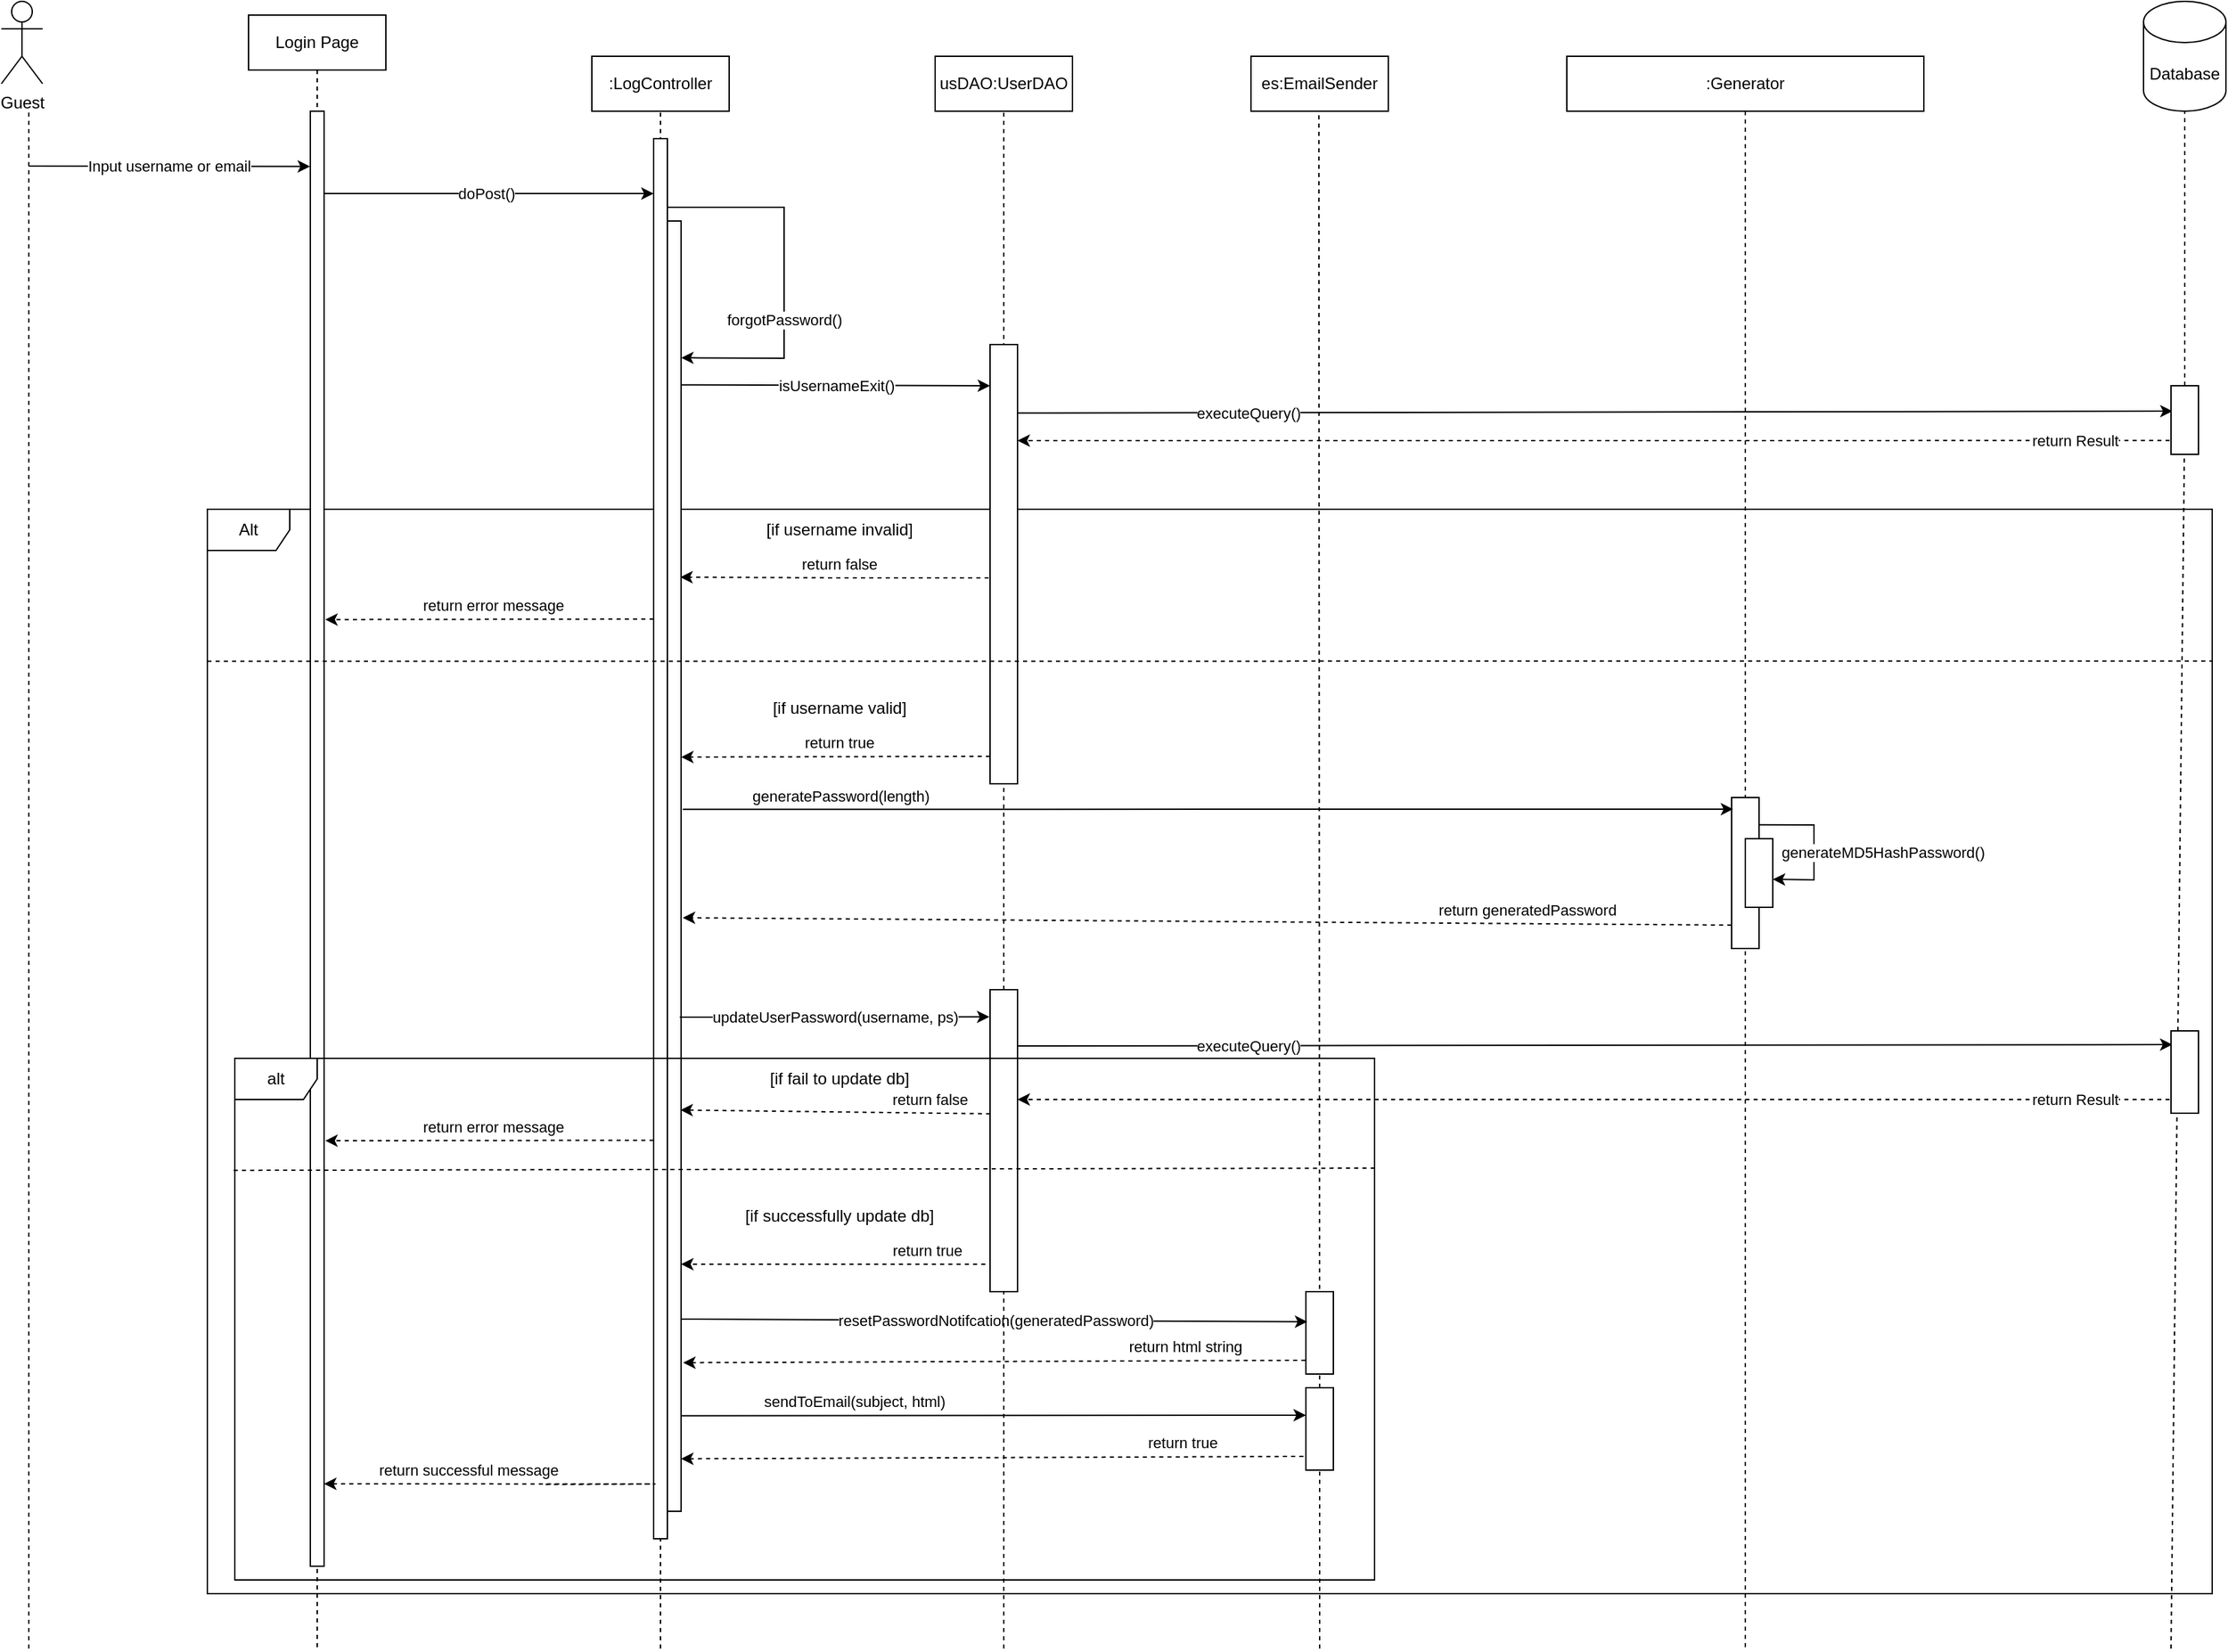 <mxfile version="21.7.5" type="device">
  <diagram name="Page-1" id="02Nq9jW7B3owufkaCvR9">
    <mxGraphModel dx="249" dy="293" grid="1" gridSize="10" guides="1" tooltips="1" connect="1" arrows="1" fold="1" page="1" pageScale="1" pageWidth="850" pageHeight="1100" math="0" shadow="0">
      <root>
        <mxCell id="0" />
        <mxCell id="1" parent="0" />
        <mxCell id="7hafV3GSP3RzsJZpvLI7-31" value="Alt" style="shape=umlFrame;whiteSpace=wrap;html=1;pointerEvents=0;" parent="1" vertex="1">
          <mxGeometry x="290" y="810" width="1460" height="790" as="geometry" />
        </mxCell>
        <mxCell id="7hafV3GSP3RzsJZpvLI7-1" value="Login Page" style="shape=umlLifeline;perimeter=lifelinePerimeter;whiteSpace=wrap;html=1;container=1;dropTarget=0;collapsible=0;recursiveResize=0;outlineConnect=0;portConstraint=eastwest;newEdgeStyle={&quot;curved&quot;:0,&quot;rounded&quot;:0};size=40;" parent="1" vertex="1">
          <mxGeometry x="320" y="450" width="100" height="1190" as="geometry" />
        </mxCell>
        <mxCell id="7hafV3GSP3RzsJZpvLI7-3" value="" style="endArrow=none;dashed=1;html=1;rounded=0;" parent="1" edge="1">
          <mxGeometry width="50" height="50" relative="1" as="geometry">
            <mxPoint x="620" y="1640" as="sourcePoint" />
            <mxPoint x="620" y="520" as="targetPoint" />
          </mxGeometry>
        </mxCell>
        <mxCell id="7hafV3GSP3RzsJZpvLI7-4" value=":LogController" style="rounded=0;whiteSpace=wrap;html=1;" parent="1" vertex="1">
          <mxGeometry x="570" y="480" width="100" height="40" as="geometry" />
        </mxCell>
        <mxCell id="7hafV3GSP3RzsJZpvLI7-5" value="" style="endArrow=none;dashed=1;html=1;rounded=0;" parent="1" source="7hafV3GSP3RzsJZpvLI7-23" target="7hafV3GSP3RzsJZpvLI7-6" edge="1">
          <mxGeometry width="50" height="50" relative="1" as="geometry">
            <mxPoint x="1320" y="840" as="sourcePoint" />
            <mxPoint x="630" y="530" as="targetPoint" />
          </mxGeometry>
        </mxCell>
        <mxCell id="7hafV3GSP3RzsJZpvLI7-6" value="Database" style="shape=cylinder3;whiteSpace=wrap;html=1;boundedLbl=1;backgroundOutline=1;size=15;" parent="1" vertex="1">
          <mxGeometry x="1700" y="440" width="60" height="80" as="geometry" />
        </mxCell>
        <mxCell id="7hafV3GSP3RzsJZpvLI7-8" value="Guest" style="shape=umlActor;verticalLabelPosition=bottom;verticalAlign=top;html=1;" parent="1" vertex="1">
          <mxGeometry x="140" y="440" width="30" height="60" as="geometry" />
        </mxCell>
        <mxCell id="7hafV3GSP3RzsJZpvLI7-9" value="" style="endArrow=none;dashed=1;html=1;rounded=0;" parent="1" edge="1">
          <mxGeometry width="50" height="50" relative="1" as="geometry">
            <mxPoint x="160" y="1640" as="sourcePoint" />
            <mxPoint x="160" y="520" as="targetPoint" />
          </mxGeometry>
        </mxCell>
        <mxCell id="7hafV3GSP3RzsJZpvLI7-10" value="Input username or email" style="endArrow=classic;html=1;rounded=0;entryX=-0.022;entryY=0.038;entryDx=0;entryDy=0;entryPerimeter=0;" parent="1" target="7hafV3GSP3RzsJZpvLI7-36" edge="1">
          <mxGeometry width="50" height="50" relative="1" as="geometry">
            <mxPoint x="160" y="560" as="sourcePoint" />
            <mxPoint x="360" y="560" as="targetPoint" />
          </mxGeometry>
        </mxCell>
        <mxCell id="7hafV3GSP3RzsJZpvLI7-11" value="doPost()" style="endArrow=classic;html=1;rounded=0;entryX=-0.044;entryY=0.052;entryDx=0;entryDy=0;entryPerimeter=0;" parent="1" edge="1">
          <mxGeometry width="50" height="50" relative="1" as="geometry">
            <mxPoint x="370.07" y="580.0" as="sourcePoint" />
            <mxPoint x="615" y="580.0" as="targetPoint" />
          </mxGeometry>
        </mxCell>
        <mxCell id="7hafV3GSP3RzsJZpvLI7-13" value="usDAO:UserDAO" style="rounded=0;whiteSpace=wrap;html=1;" parent="1" vertex="1">
          <mxGeometry x="820" y="480" width="100" height="40" as="geometry" />
        </mxCell>
        <mxCell id="7hafV3GSP3RzsJZpvLI7-14" value="" style="endArrow=none;dashed=1;html=1;rounded=0;" parent="1" source="Vth-65XEj9OUagtryNtN-5" edge="1">
          <mxGeometry width="50" height="50" relative="1" as="geometry">
            <mxPoint x="870" y="1560" as="sourcePoint" />
            <mxPoint x="870" y="520" as="targetPoint" />
          </mxGeometry>
        </mxCell>
        <mxCell id="7hafV3GSP3RzsJZpvLI7-15" value="es:EmailSender" style="rounded=0;whiteSpace=wrap;html=1;" parent="1" vertex="1">
          <mxGeometry x="1050" y="480" width="100" height="40" as="geometry" />
        </mxCell>
        <mxCell id="7hafV3GSP3RzsJZpvLI7-16" value="" style="endArrow=none;dashed=1;html=1;rounded=0;" parent="1" source="7hafV3GSP3RzsJZpvLI7-42" edge="1">
          <mxGeometry width="50" height="50" relative="1" as="geometry">
            <mxPoint x="1099" y="1360" as="sourcePoint" />
            <mxPoint x="1099.44" y="520" as="targetPoint" />
          </mxGeometry>
        </mxCell>
        <mxCell id="7hafV3GSP3RzsJZpvLI7-19" value="" style="endArrow=none;dashed=1;html=1;rounded=0;" parent="1" target="7hafV3GSP3RzsJZpvLI7-18" edge="1">
          <mxGeometry width="50" height="50" relative="1" as="geometry">
            <mxPoint x="620" y="920" as="sourcePoint" />
            <mxPoint x="620" y="520" as="targetPoint" />
          </mxGeometry>
        </mxCell>
        <mxCell id="7hafV3GSP3RzsJZpvLI7-18" value="" style="rounded=0;whiteSpace=wrap;html=1;" parent="1" vertex="1">
          <mxGeometry x="615" y="540" width="10" height="1020" as="geometry" />
        </mxCell>
        <mxCell id="7hafV3GSP3RzsJZpvLI7-20" value="" style="rounded=0;whiteSpace=wrap;html=1;" parent="1" vertex="1">
          <mxGeometry x="625" y="600" width="10" height="940" as="geometry" />
        </mxCell>
        <mxCell id="7hafV3GSP3RzsJZpvLI7-21" value="forgotPassword()" style="endArrow=classic;html=1;rounded=0;exitX=1.041;exitY=0.049;exitDx=0;exitDy=0;exitPerimeter=0;entryX=1.005;entryY=0.106;entryDx=0;entryDy=0;entryPerimeter=0;" parent="1" source="7hafV3GSP3RzsJZpvLI7-18" target="7hafV3GSP3RzsJZpvLI7-20" edge="1">
          <mxGeometry x="0.238" width="50" height="50" relative="1" as="geometry">
            <mxPoint x="625.0" y="569.29" as="sourcePoint" />
            <mxPoint x="634.33" y="622.2" as="targetPoint" />
            <Array as="points">
              <mxPoint x="670" y="590" />
              <mxPoint x="710" y="590" />
              <mxPoint x="710" y="600" />
              <mxPoint x="710" y="700" />
            </Array>
            <mxPoint as="offset" />
          </mxGeometry>
        </mxCell>
        <mxCell id="7hafV3GSP3RzsJZpvLI7-22" value="executeQuery()" style="endArrow=classic;html=1;rounded=0;exitX=0.991;exitY=0.156;exitDx=0;exitDy=0;entryX=0.057;entryY=0.371;entryDx=0;entryDy=0;entryPerimeter=0;exitPerimeter=0;" parent="1" source="7hafV3GSP3RzsJZpvLI7-26" target="7hafV3GSP3RzsJZpvLI7-23" edge="1">
          <mxGeometry x="-0.6" width="50" height="50" relative="1" as="geometry">
            <mxPoint x="880" y="650" as="sourcePoint" />
            <mxPoint x="1310" y="740" as="targetPoint" />
            <mxPoint as="offset" />
          </mxGeometry>
        </mxCell>
        <mxCell id="7hafV3GSP3RzsJZpvLI7-24" value="" style="endArrow=none;dashed=1;html=1;rounded=0;" parent="1" target="7hafV3GSP3RzsJZpvLI7-23" edge="1">
          <mxGeometry width="50" height="50" relative="1" as="geometry">
            <mxPoint x="1720" y="1640" as="sourcePoint" />
            <mxPoint x="1320" y="530" as="targetPoint" />
          </mxGeometry>
        </mxCell>
        <mxCell id="7hafV3GSP3RzsJZpvLI7-23" value="" style="rounded=0;whiteSpace=wrap;html=1;" parent="1" vertex="1">
          <mxGeometry x="1720" y="720" width="20" height="50" as="geometry" />
        </mxCell>
        <mxCell id="7hafV3GSP3RzsJZpvLI7-26" value="" style="rounded=0;whiteSpace=wrap;html=1;" parent="1" vertex="1">
          <mxGeometry x="860" y="690" width="20" height="320" as="geometry" />
        </mxCell>
        <mxCell id="7hafV3GSP3RzsJZpvLI7-27" value="isUsernameExit()" style="endArrow=classic;html=1;rounded=0;exitX=1.025;exitY=0.127;exitDx=0;exitDy=0;exitPerimeter=0;" parent="1" source="7hafV3GSP3RzsJZpvLI7-20" edge="1">
          <mxGeometry width="50" height="50" relative="1" as="geometry">
            <mxPoint x="640" y="640" as="sourcePoint" />
            <mxPoint x="860" y="720" as="targetPoint" />
          </mxGeometry>
        </mxCell>
        <mxCell id="7hafV3GSP3RzsJZpvLI7-29" value="return Result" style="endArrow=classic;html=1;rounded=0;dashed=1;exitX=-0.048;exitY=0.798;exitDx=0;exitDy=0;exitPerimeter=0;" parent="1" source="7hafV3GSP3RzsJZpvLI7-23" edge="1">
          <mxGeometry x="-0.835" width="50" height="50" relative="1" as="geometry">
            <mxPoint x="1310" y="760" as="sourcePoint" />
            <mxPoint x="880" y="760" as="targetPoint" />
            <Array as="points">
              <mxPoint x="1210" y="760" />
            </Array>
            <mxPoint as="offset" />
          </mxGeometry>
        </mxCell>
        <mxCell id="7hafV3GSP3RzsJZpvLI7-32" value="return false" style="endArrow=classic;html=1;rounded=0;exitX=-0.026;exitY=0.765;exitDx=0;exitDy=0;exitPerimeter=0;dashed=1;entryX=0.94;entryY=0.276;entryDx=0;entryDy=0;entryPerimeter=0;" parent="1" target="7hafV3GSP3RzsJZpvLI7-20" edge="1">
          <mxGeometry x="-0.026" y="-10" width="50" height="50" relative="1" as="geometry">
            <mxPoint x="859" y="860" as="sourcePoint" />
            <mxPoint x="640" y="860" as="targetPoint" />
            <Array as="points">
              <mxPoint x="754" y="860" />
            </Array>
            <mxPoint as="offset" />
          </mxGeometry>
        </mxCell>
        <mxCell id="7hafV3GSP3RzsJZpvLI7-33" value="return true" style="endArrow=classic;html=1;rounded=0;exitX=0;exitY=0.75;exitDx=0;exitDy=0;dashed=1;entryX=1.007;entryY=0.646;entryDx=0;entryDy=0;entryPerimeter=0;" parent="1" edge="1">
          <mxGeometry x="-0.025" y="-10" width="50" height="50" relative="1" as="geometry">
            <mxPoint x="859.93" y="990" as="sourcePoint" />
            <mxPoint x="635.0" y="990.52" as="targetPoint" />
            <Array as="points" />
            <mxPoint as="offset" />
          </mxGeometry>
        </mxCell>
        <mxCell id="7hafV3GSP3RzsJZpvLI7-36" value="" style="rounded=0;whiteSpace=wrap;html=1;" parent="1" vertex="1">
          <mxGeometry x="365" y="520" width="10" height="1060" as="geometry" />
        </mxCell>
        <mxCell id="7hafV3GSP3RzsJZpvLI7-39" value="" style="endArrow=none;dashed=1;html=1;rounded=0;entryX=1;entryY=0.14;entryDx=0;entryDy=0;entryPerimeter=0;exitX=0;exitY=0.225;exitDx=0;exitDy=0;exitPerimeter=0;" parent="1" target="7hafV3GSP3RzsJZpvLI7-31" edge="1">
          <mxGeometry width="50" height="50" relative="1" as="geometry">
            <mxPoint x="290" y="920.79" as="sourcePoint" />
            <mxPoint x="1592.6" y="919.21" as="targetPoint" />
          </mxGeometry>
        </mxCell>
        <mxCell id="7hafV3GSP3RzsJZpvLI7-40" value="return error message" style="endArrow=classic;html=1;rounded=0;dashed=1;entryX=1.094;entryY=0.771;entryDx=0;entryDy=0;entryPerimeter=0;exitX=0.006;exitY=0.757;exitDx=0;exitDy=0;exitPerimeter=0;" parent="1" edge="1">
          <mxGeometry x="-0.026" y="-10" width="50" height="50" relative="1" as="geometry">
            <mxPoint x="615" y="890.0" as="sourcePoint" />
            <mxPoint x="375.88" y="890.36" as="targetPoint" />
            <Array as="points" />
            <mxPoint as="offset" />
          </mxGeometry>
        </mxCell>
        <mxCell id="7hafV3GSP3RzsJZpvLI7-43" value="" style="endArrow=none;dashed=1;html=1;rounded=0;" parent="1" target="7hafV3GSP3RzsJZpvLI7-42" edge="1">
          <mxGeometry width="50" height="50" relative="1" as="geometry">
            <mxPoint x="1100" y="1640" as="sourcePoint" />
            <mxPoint x="1099.44" y="520" as="targetPoint" />
          </mxGeometry>
        </mxCell>
        <mxCell id="7hafV3GSP3RzsJZpvLI7-42" value="" style="rounded=0;whiteSpace=wrap;html=1;" parent="1" vertex="1">
          <mxGeometry x="1090" y="1450" width="20" height="60" as="geometry" />
        </mxCell>
        <mxCell id="7hafV3GSP3RzsJZpvLI7-44" value="sendToEmail(subject, html)" style="endArrow=classic;html=1;rounded=0;exitX=0.926;exitY=0.095;exitDx=0;exitDy=0;exitPerimeter=0;" parent="1" edge="1">
          <mxGeometry x="-0.446" y="10" width="50" height="50" relative="1" as="geometry">
            <mxPoint x="635" y="1470.4" as="sourcePoint" />
            <mxPoint x="1090" y="1470" as="targetPoint" />
            <mxPoint as="offset" />
          </mxGeometry>
        </mxCell>
        <mxCell id="7hafV3GSP3RzsJZpvLI7-45" value="" style="rounded=0;whiteSpace=wrap;html=1;" parent="1" vertex="1">
          <mxGeometry x="1090" y="1380" width="20" height="60" as="geometry" />
        </mxCell>
        <mxCell id="7hafV3GSP3RzsJZpvLI7-46" value="resetPasswordNotifcation(generatedPassword)" style="endArrow=classic;html=1;rounded=0;entryX=0.064;entryY=0.176;entryDx=0;entryDy=0;entryPerimeter=0;exitX=1.029;exitY=0.677;exitDx=0;exitDy=0;exitPerimeter=0;" parent="1" edge="1">
          <mxGeometry x="0.004" width="50" height="50" relative="1" as="geometry">
            <mxPoint x="635" y="1400.0" as="sourcePoint" />
            <mxPoint x="1090.99" y="1401.88" as="targetPoint" />
            <Array as="points" />
            <mxPoint as="offset" />
          </mxGeometry>
        </mxCell>
        <mxCell id="7hafV3GSP3RzsJZpvLI7-48" value="return true" style="endArrow=classic;html=1;rounded=0;exitX=-0.09;exitY=0.833;exitDx=0;exitDy=0;exitPerimeter=0;dashed=1;entryX=1;entryY=0.75;entryDx=0;entryDy=0;" parent="1" edge="1">
          <mxGeometry x="-0.611" y="-10" width="50" height="50" relative="1" as="geometry">
            <mxPoint x="1088.2" y="1500.0" as="sourcePoint" />
            <mxPoint x="635" y="1501.74" as="targetPoint" />
            <Array as="points" />
            <mxPoint as="offset" />
          </mxGeometry>
        </mxCell>
        <mxCell id="7hafV3GSP3RzsJZpvLI7-49" value="return successful message" style="endArrow=classic;html=1;rounded=0;dashed=1;entryX=0.867;entryY=0.662;entryDx=0;entryDy=0;entryPerimeter=0;" parent="1" edge="1">
          <mxGeometry x="0.349" y="-10" width="50" height="50" relative="1" as="geometry">
            <mxPoint x="536.33" y="1520.43" as="sourcePoint" />
            <mxPoint x="375.0" y="1520" as="targetPoint" />
            <Array as="points">
              <mxPoint x="616.33" y="1520.12" />
            </Array>
            <mxPoint as="offset" />
          </mxGeometry>
        </mxCell>
        <mxCell id="QS7oEJSPpniNrwcQzTyR-1" value="[if username invalid]" style="text;html=1;align=center;verticalAlign=middle;resizable=0;points=[];autosize=1;strokeColor=none;fillColor=none;" parent="1" vertex="1">
          <mxGeometry x="685" y="810" width="130" height="30" as="geometry" />
        </mxCell>
        <mxCell id="QS7oEJSPpniNrwcQzTyR-3" value="[if username valid]" style="text;html=1;align=center;verticalAlign=middle;resizable=0;points=[];autosize=1;strokeColor=none;fillColor=none;" parent="1" vertex="1">
          <mxGeometry x="690" y="940" width="120" height="30" as="geometry" />
        </mxCell>
        <mxCell id="QS7oEJSPpniNrwcQzTyR-8" value=":Generator" style="shape=umlLifeline;perimeter=lifelinePerimeter;whiteSpace=wrap;html=1;container=1;dropTarget=0;collapsible=0;recursiveResize=0;outlineConnect=0;portConstraint=eastwest;newEdgeStyle={&quot;curved&quot;:0,&quot;rounded&quot;:0};" parent="1" vertex="1">
          <mxGeometry x="1280" y="480" width="260" height="1160" as="geometry" />
        </mxCell>
        <mxCell id="QS7oEJSPpniNrwcQzTyR-9" value="" style="rounded=0;whiteSpace=wrap;html=1;" parent="1" vertex="1">
          <mxGeometry x="1400" y="1020" width="20" height="110" as="geometry" />
        </mxCell>
        <mxCell id="QS7oEJSPpniNrwcQzTyR-10" value="generatePassword(length)" style="endArrow=classic;html=1;rounded=0;exitX=1.122;exitY=0.456;exitDx=0;exitDy=0;exitPerimeter=0;entryX=0.058;entryY=0.077;entryDx=0;entryDy=0;entryPerimeter=0;" parent="1" source="7hafV3GSP3RzsJZpvLI7-20" target="QS7oEJSPpniNrwcQzTyR-9" edge="1">
          <mxGeometry x="-0.699" y="10" width="50" height="50" relative="1" as="geometry">
            <mxPoint x="635" y="1030.4" as="sourcePoint" />
            <mxPoint x="1090" y="1030" as="targetPoint" />
            <mxPoint as="offset" />
          </mxGeometry>
        </mxCell>
        <mxCell id="QS7oEJSPpniNrwcQzTyR-11" value="return&amp;nbsp;generatedPassword" style="endArrow=classic;html=1;rounded=0;dashed=1;entryX=1.122;entryY=0.54;entryDx=0;entryDy=0;entryPerimeter=0;exitX=-0.007;exitY=0.845;exitDx=0;exitDy=0;exitPerimeter=0;" parent="1" source="QS7oEJSPpniNrwcQzTyR-9" target="7hafV3GSP3RzsJZpvLI7-20" edge="1">
          <mxGeometry x="-0.611" y="-10" width="50" height="50" relative="1" as="geometry">
            <mxPoint x="1400" y="1098" as="sourcePoint" />
            <mxPoint x="960" y="1099.74" as="targetPoint" />
            <Array as="points" />
            <mxPoint as="offset" />
          </mxGeometry>
        </mxCell>
        <mxCell id="XS5Ckq2GxKJ1TF5o2tYl-5" value="return html string" style="endArrow=classic;html=1;rounded=0;exitX=-0.09;exitY=0.833;exitDx=0;exitDy=0;exitPerimeter=0;dashed=1;entryX=1;entryY=0.75;entryDx=0;entryDy=0;" parent="1" edge="1">
          <mxGeometry x="-0.612" y="-10" width="50" height="50" relative="1" as="geometry">
            <mxPoint x="1089.71" y="1430.0" as="sourcePoint" />
            <mxPoint x="636.51" y="1431.74" as="targetPoint" />
            <Array as="points" />
            <mxPoint as="offset" />
          </mxGeometry>
        </mxCell>
        <mxCell id="Vth-65XEj9OUagtryNtN-2" value="" style="rounded=0;whiteSpace=wrap;html=1;" parent="1" vertex="1">
          <mxGeometry x="1410" y="1050" width="20" height="50" as="geometry" />
        </mxCell>
        <mxCell id="Vth-65XEj9OUagtryNtN-3" value="generateMD5HashPassword()" style="endArrow=classic;html=1;rounded=0;entryX=1.002;entryY=0.592;entryDx=0;entryDy=0;entryPerimeter=0;exitX=0.987;exitY=0.181;exitDx=0;exitDy=0;exitPerimeter=0;" parent="1" source="QS7oEJSPpniNrwcQzTyR-9" target="Vth-65XEj9OUagtryNtN-2" edge="1">
          <mxGeometry x="0.09" y="50" width="50" height="50" relative="1" as="geometry">
            <mxPoint x="1420" y="1030" as="sourcePoint" />
            <mxPoint x="1470" y="980" as="targetPoint" />
            <Array as="points">
              <mxPoint x="1460" y="1040" />
              <mxPoint x="1460" y="1080" />
            </Array>
            <mxPoint as="offset" />
          </mxGeometry>
        </mxCell>
        <mxCell id="Vth-65XEj9OUagtryNtN-4" value="updateUserPassword(username, ps)" style="endArrow=classic;html=1;rounded=0;exitX=0.9;exitY=0.617;exitDx=0;exitDy=0;exitPerimeter=0;entryX=-0.025;entryY=0.09;entryDx=0;entryDy=0;entryPerimeter=0;" parent="1" source="7hafV3GSP3RzsJZpvLI7-20" target="Vth-65XEj9OUagtryNtN-5" edge="1">
          <mxGeometry x="0.002" width="50" height="50" relative="1" as="geometry">
            <mxPoint x="642.5" y="1181" as="sourcePoint" />
            <mxPoint x="857.5" y="1180" as="targetPoint" />
            <mxPoint as="offset" />
          </mxGeometry>
        </mxCell>
        <mxCell id="Vth-65XEj9OUagtryNtN-6" value="" style="endArrow=none;dashed=1;html=1;rounded=0;" parent="1" target="Vth-65XEj9OUagtryNtN-5" edge="1">
          <mxGeometry width="50" height="50" relative="1" as="geometry">
            <mxPoint x="870" y="1640" as="sourcePoint" />
            <mxPoint x="870" y="520" as="targetPoint" />
          </mxGeometry>
        </mxCell>
        <mxCell id="Vth-65XEj9OUagtryNtN-5" value="" style="rounded=0;whiteSpace=wrap;html=1;" parent="1" vertex="1">
          <mxGeometry x="860" y="1160" width="20" height="220" as="geometry" />
        </mxCell>
        <mxCell id="Vth-65XEj9OUagtryNtN-7" value="executeQuery()" style="endArrow=classic;html=1;rounded=0;exitX=0.991;exitY=0.156;exitDx=0;exitDy=0;entryX=0.057;entryY=0.371;entryDx=0;entryDy=0;entryPerimeter=0;exitPerimeter=0;" parent="1" edge="1">
          <mxGeometry x="-0.6" width="50" height="50" relative="1" as="geometry">
            <mxPoint x="880" y="1201" as="sourcePoint" />
            <mxPoint x="1721" y="1200" as="targetPoint" />
            <mxPoint as="offset" />
          </mxGeometry>
        </mxCell>
        <mxCell id="Vth-65XEj9OUagtryNtN-8" value="" style="rounded=0;whiteSpace=wrap;html=1;" parent="1" vertex="1">
          <mxGeometry x="1720" y="1190" width="20" height="60" as="geometry" />
        </mxCell>
        <mxCell id="Vth-65XEj9OUagtryNtN-9" value="return Result" style="endArrow=classic;html=1;rounded=0;dashed=1;exitX=-0.048;exitY=0.798;exitDx=0;exitDy=0;exitPerimeter=0;" parent="1" edge="1">
          <mxGeometry x="-0.836" width="50" height="50" relative="1" as="geometry">
            <mxPoint x="1719" y="1240" as="sourcePoint" />
            <mxPoint x="880" y="1240" as="targetPoint" />
            <Array as="points">
              <mxPoint x="1210" y="1240" />
            </Array>
            <mxPoint as="offset" />
          </mxGeometry>
        </mxCell>
        <mxCell id="Vth-65XEj9OUagtryNtN-10" value="return false" style="endArrow=classic;html=1;rounded=0;exitX=0.006;exitY=0.411;exitDx=0;exitDy=0;exitPerimeter=0;dashed=1;entryX=0.95;entryY=0.689;entryDx=0;entryDy=0;entryPerimeter=0;" parent="1" source="Vth-65XEj9OUagtryNtN-5" target="7hafV3GSP3RzsJZpvLI7-20" edge="1">
          <mxGeometry x="-0.612" y="-10" width="50" height="50" relative="1" as="geometry">
            <mxPoint x="856.6" y="1230.0" as="sourcePoint" />
            <mxPoint x="640" y="1230" as="targetPoint" />
            <Array as="points" />
            <mxPoint as="offset" />
          </mxGeometry>
        </mxCell>
        <mxCell id="Vth-65XEj9OUagtryNtN-11" value="alt" style="shape=umlFrame;whiteSpace=wrap;html=1;pointerEvents=0;" parent="1" vertex="1">
          <mxGeometry x="310" y="1210" width="830" height="380" as="geometry" />
        </mxCell>
        <mxCell id="Vth-65XEj9OUagtryNtN-12" value="return error message" style="endArrow=classic;html=1;rounded=0;dashed=1;entryX=1.094;entryY=0.771;entryDx=0;entryDy=0;entryPerimeter=0;exitX=0.006;exitY=0.757;exitDx=0;exitDy=0;exitPerimeter=0;" parent="1" edge="1">
          <mxGeometry x="-0.026" y="-10" width="50" height="50" relative="1" as="geometry">
            <mxPoint x="615" y="1269.69" as="sourcePoint" />
            <mxPoint x="375.88" y="1270.05" as="targetPoint" />
            <Array as="points" />
            <mxPoint as="offset" />
          </mxGeometry>
        </mxCell>
        <mxCell id="Vth-65XEj9OUagtryNtN-13" value="" style="endArrow=none;dashed=1;html=1;rounded=0;exitX=-0.001;exitY=0.215;exitDx=0;exitDy=0;exitPerimeter=0;" parent="1" edge="1">
          <mxGeometry width="50" height="50" relative="1" as="geometry">
            <mxPoint x="309.17" y="1291.6" as="sourcePoint" />
            <mxPoint x="1140" y="1290" as="targetPoint" />
          </mxGeometry>
        </mxCell>
        <mxCell id="Vth-65XEj9OUagtryNtN-14" value="return true" style="endArrow=classic;html=1;rounded=0;exitX=-0.09;exitY=0.833;exitDx=0;exitDy=0;exitPerimeter=0;dashed=1;entryX=1;entryY=0.75;entryDx=0;entryDy=0;" parent="1" edge="1">
          <mxGeometry x="-0.612" y="-10" width="50" height="50" relative="1" as="geometry">
            <mxPoint x="856.6" y="1360.0" as="sourcePoint" />
            <mxPoint x="635" y="1360" as="targetPoint" />
            <Array as="points" />
            <mxPoint as="offset" />
          </mxGeometry>
        </mxCell>
        <mxCell id="Vth-65XEj9OUagtryNtN-15" value="[if fail to update db]" style="text;html=1;align=center;verticalAlign=middle;resizable=0;points=[];autosize=1;strokeColor=none;fillColor=none;" parent="1" vertex="1">
          <mxGeometry x="690" y="1210" width="120" height="30" as="geometry" />
        </mxCell>
        <mxCell id="Vth-65XEj9OUagtryNtN-17" value="[if successfully update db]" style="text;html=1;align=center;verticalAlign=middle;resizable=0;points=[];autosize=1;strokeColor=none;fillColor=none;" parent="1" vertex="1">
          <mxGeometry x="670" y="1310" width="160" height="30" as="geometry" />
        </mxCell>
      </root>
    </mxGraphModel>
  </diagram>
</mxfile>
